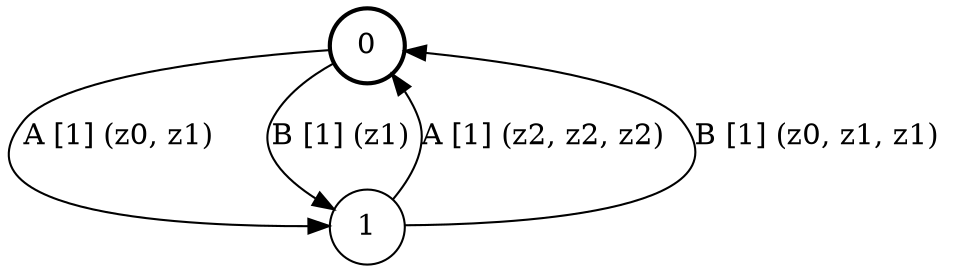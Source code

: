 # generated file, don't try to modify
# command: dot -Tpng <filename> > tree.png
digraph Automaton {
    node [shape = circle];
    0 [style = "bold"];
    0 -> 1 [label = "A [1] (z0, z1) "];
    0 -> 1 [label = "B [1] (z1) "];
    1 -> 0 [label = "A [1] (z2, z2, z2) "];
    1 -> 0 [label = "B [1] (z0, z1, z1) "];
}
